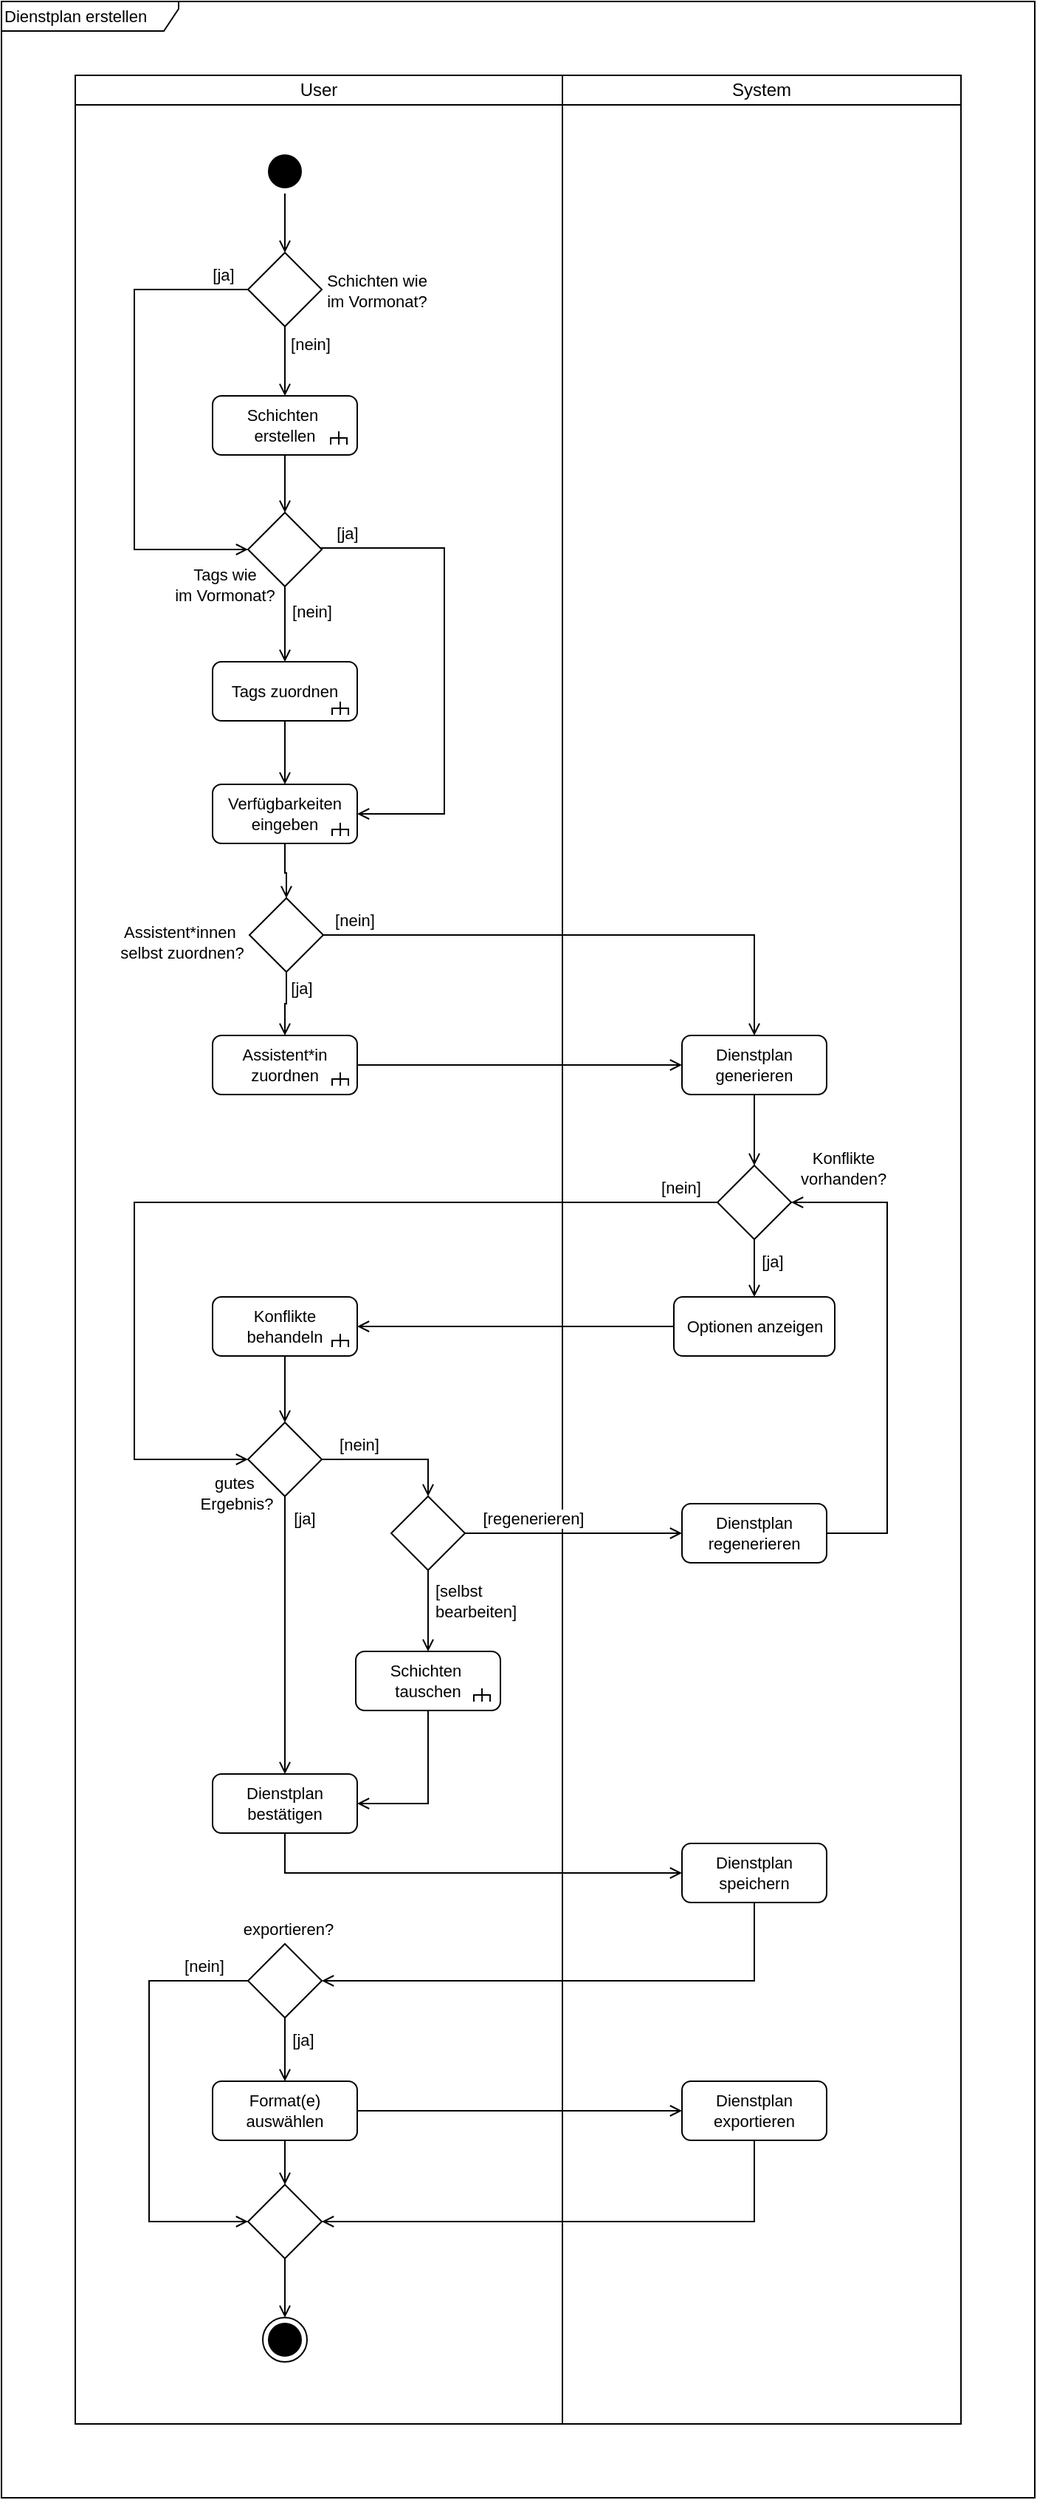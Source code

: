<mxfile version="24.4.6" type="github">
  <diagram name="Seite-1" id="YVCjGE0m4uUGGsczh6MV">
    <mxGraphModel dx="1509" dy="777" grid="1" gridSize="10" guides="1" tooltips="1" connect="1" arrows="1" fold="1" page="1" pageScale="1" pageWidth="1654" pageHeight="2336" math="0" shadow="0">
      <root>
        <mxCell id="0" />
        <mxCell id="1" parent="0" />
        <mxCell id="pIc5v-TNFkZiDa0ryKYn-6" value="&lt;span style=&quot;font-weight: normal;&quot;&gt;User&lt;/span&gt;" style="swimlane;startSize=20;whiteSpace=wrap;html=1;" parent="1" vertex="1">
          <mxGeometry x="50" y="80" width="330" height="1590" as="geometry" />
        </mxCell>
        <mxCell id="pIc5v-TNFkZiDa0ryKYn-67" value="gutes&amp;nbsp;&lt;div&gt;Ergebnis?&lt;/div&gt;" style="text;html=1;align=center;verticalAlign=middle;resizable=0;points=[];autosize=1;strokeColor=none;fillColor=none;fontFamily=Helvetica;fontSize=11;fontColor=default;labelBackgroundColor=default;" parent="pIc5v-TNFkZiDa0ryKYn-6" vertex="1">
          <mxGeometry x="74" y="940" width="70" height="40" as="geometry" />
        </mxCell>
        <mxCell id="pIc5v-TNFkZiDa0ryKYn-38" value="Tags wie&lt;br&gt;im Vormonat?" style="text;html=1;align=center;verticalAlign=middle;resizable=0;points=[];autosize=1;strokeColor=none;fillColor=none;fontFamily=Helvetica;fontSize=11;fontColor=default;labelBackgroundColor=default;" parent="pIc5v-TNFkZiDa0ryKYn-6" vertex="1">
          <mxGeometry x="56" y="325" width="90" height="40" as="geometry" />
        </mxCell>
        <mxCell id="pIc5v-TNFkZiDa0ryKYn-8" value="" style="ellipse;html=1;shape=startState;fillColor=#000000;strokeColor=#000000;" parent="pIc5v-TNFkZiDa0ryKYn-6" vertex="1">
          <mxGeometry x="127" y="50" width="30" height="30" as="geometry" />
        </mxCell>
        <mxCell id="pIc5v-TNFkZiDa0ryKYn-15" style="edgeStyle=orthogonalEdgeStyle;rounded=0;orthogonalLoop=1;jettySize=auto;html=1;entryX=0.5;entryY=0;entryDx=0;entryDy=0;strokeColor=default;align=center;verticalAlign=middle;fontFamily=Helvetica;fontSize=11;fontColor=default;labelBackgroundColor=default;endArrow=open;endFill=0;" parent="pIc5v-TNFkZiDa0ryKYn-6" source="pIc5v-TNFkZiDa0ryKYn-9" target="pIc5v-TNFkZiDa0ryKYn-13" edge="1">
          <mxGeometry relative="1" as="geometry" />
        </mxCell>
        <mxCell id="pIc5v-TNFkZiDa0ryKYn-9" value="Schichten&amp;nbsp;&lt;div&gt;erstellen&lt;/div&gt;" style="rounded=1;whiteSpace=wrap;html=1;fontSize=11;" parent="pIc5v-TNFkZiDa0ryKYn-6" vertex="1">
          <mxGeometry x="93" y="217" width="98" height="40" as="geometry" />
        </mxCell>
        <mxCell id="pIc5v-TNFkZiDa0ryKYn-12" style="edgeStyle=orthogonalEdgeStyle;rounded=0;orthogonalLoop=1;jettySize=auto;html=1;entryX=0.5;entryY=0;entryDx=0;entryDy=0;endArrow=open;endFill=0;" parent="pIc5v-TNFkZiDa0ryKYn-6" source="pIc5v-TNFkZiDa0ryKYn-10" target="pIc5v-TNFkZiDa0ryKYn-9" edge="1">
          <mxGeometry relative="1" as="geometry" />
        </mxCell>
        <mxCell id="pIc5v-TNFkZiDa0ryKYn-18" style="edgeStyle=orthogonalEdgeStyle;rounded=0;orthogonalLoop=1;jettySize=auto;html=1;entryX=0;entryY=0.5;entryDx=0;entryDy=0;strokeColor=default;align=center;verticalAlign=middle;fontFamily=Helvetica;fontSize=11;fontColor=default;labelBackgroundColor=default;endArrow=open;endFill=0;exitX=0;exitY=0.5;exitDx=0;exitDy=0;" parent="pIc5v-TNFkZiDa0ryKYn-6" source="pIc5v-TNFkZiDa0ryKYn-10" target="pIc5v-TNFkZiDa0ryKYn-13" edge="1">
          <mxGeometry relative="1" as="geometry">
            <Array as="points">
              <mxPoint x="40" y="145" />
              <mxPoint x="40" y="321" />
            </Array>
          </mxGeometry>
        </mxCell>
        <mxCell id="pIc5v-TNFkZiDa0ryKYn-10" value="" style="rhombus;whiteSpace=wrap;html=1;" parent="pIc5v-TNFkZiDa0ryKYn-6" vertex="1">
          <mxGeometry x="117" y="120" width="50" height="50" as="geometry" />
        </mxCell>
        <mxCell id="pIc5v-TNFkZiDa0ryKYn-11" style="edgeStyle=orthogonalEdgeStyle;rounded=0;orthogonalLoop=1;jettySize=auto;html=1;entryX=0.5;entryY=0;entryDx=0;entryDy=0;endArrow=open;endFill=0;" parent="pIc5v-TNFkZiDa0ryKYn-6" source="pIc5v-TNFkZiDa0ryKYn-8" target="pIc5v-TNFkZiDa0ryKYn-10" edge="1">
          <mxGeometry relative="1" as="geometry">
            <mxPoint x="142" y="80" as="sourcePoint" />
            <Array as="points" />
          </mxGeometry>
        </mxCell>
        <mxCell id="pIc5v-TNFkZiDa0ryKYn-16" style="edgeStyle=orthogonalEdgeStyle;rounded=0;orthogonalLoop=1;jettySize=auto;html=1;strokeColor=default;align=center;verticalAlign=middle;fontFamily=Helvetica;fontSize=11;fontColor=default;labelBackgroundColor=default;endArrow=open;endFill=0;" parent="pIc5v-TNFkZiDa0ryKYn-6" source="pIc5v-TNFkZiDa0ryKYn-13" target="pIc5v-TNFkZiDa0ryKYn-14" edge="1">
          <mxGeometry relative="1" as="geometry" />
        </mxCell>
        <mxCell id="pIc5v-TNFkZiDa0ryKYn-27" style="edgeStyle=orthogonalEdgeStyle;rounded=0;orthogonalLoop=1;jettySize=auto;html=1;entryX=1;entryY=0.5;entryDx=0;entryDy=0;strokeColor=default;align=center;verticalAlign=middle;fontFamily=Helvetica;fontSize=11;fontColor=default;labelBackgroundColor=default;endArrow=open;endFill=0;" parent="pIc5v-TNFkZiDa0ryKYn-6" source="pIc5v-TNFkZiDa0ryKYn-13" target="pIc5v-TNFkZiDa0ryKYn-21" edge="1">
          <mxGeometry relative="1" as="geometry">
            <Array as="points">
              <mxPoint x="250" y="320" />
              <mxPoint x="250" y="500" />
            </Array>
          </mxGeometry>
        </mxCell>
        <mxCell id="pIc5v-TNFkZiDa0ryKYn-13" value="" style="rhombus;whiteSpace=wrap;html=1;fontFamily=Helvetica;fontSize=11;fontColor=default;labelBackgroundColor=default;" parent="pIc5v-TNFkZiDa0ryKYn-6" vertex="1">
          <mxGeometry x="117" y="296" width="50" height="50" as="geometry" />
        </mxCell>
        <mxCell id="pIc5v-TNFkZiDa0ryKYn-14" value="Tags zuordnen" style="rounded=1;whiteSpace=wrap;html=1;fontFamily=Helvetica;fontSize=11;fontColor=default;labelBackgroundColor=default;" parent="pIc5v-TNFkZiDa0ryKYn-6" vertex="1">
          <mxGeometry x="93" y="397" width="98" height="40" as="geometry" />
        </mxCell>
        <mxCell id="pIc5v-TNFkZiDa0ryKYn-49" style="edgeStyle=orthogonalEdgeStyle;rounded=0;orthogonalLoop=1;jettySize=auto;html=1;strokeColor=default;align=center;verticalAlign=middle;fontFamily=Helvetica;fontSize=11;fontColor=default;labelBackgroundColor=default;endArrow=open;endFill=0;" parent="pIc5v-TNFkZiDa0ryKYn-6" source="pIc5v-TNFkZiDa0ryKYn-22" target="pIc5v-TNFkZiDa0ryKYn-46" edge="1">
          <mxGeometry relative="1" as="geometry" />
        </mxCell>
        <mxCell id="pIc5v-TNFkZiDa0ryKYn-22" value="" style="rhombus;whiteSpace=wrap;html=1;fontFamily=Helvetica;fontSize=11;fontColor=default;labelBackgroundColor=default;" parent="pIc5v-TNFkZiDa0ryKYn-6" vertex="1">
          <mxGeometry x="118" y="557" width="50" height="50" as="geometry" />
        </mxCell>
        <mxCell id="pIc5v-TNFkZiDa0ryKYn-23" value="" style="edgeStyle=orthogonalEdgeStyle;rounded=0;orthogonalLoop=1;jettySize=auto;html=1;entryX=0.5;entryY=0;entryDx=0;entryDy=0;strokeColor=default;align=center;verticalAlign=middle;fontFamily=Helvetica;fontSize=11;fontColor=default;labelBackgroundColor=default;endArrow=open;endFill=0;" parent="pIc5v-TNFkZiDa0ryKYn-6" source="pIc5v-TNFkZiDa0ryKYn-14" target="pIc5v-TNFkZiDa0ryKYn-21" edge="1">
          <mxGeometry relative="1" as="geometry">
            <mxPoint x="222" y="520" as="sourcePoint" />
            <mxPoint x="222" y="590" as="targetPoint" />
          </mxGeometry>
        </mxCell>
        <mxCell id="pIc5v-TNFkZiDa0ryKYn-24" style="edgeStyle=orthogonalEdgeStyle;rounded=0;orthogonalLoop=1;jettySize=auto;html=1;entryX=0.5;entryY=0;entryDx=0;entryDy=0;strokeColor=default;align=center;verticalAlign=middle;fontFamily=Helvetica;fontSize=11;fontColor=default;labelBackgroundColor=default;endArrow=open;endFill=0;" parent="pIc5v-TNFkZiDa0ryKYn-6" source="pIc5v-TNFkZiDa0ryKYn-21" target="pIc5v-TNFkZiDa0ryKYn-22" edge="1">
          <mxGeometry relative="1" as="geometry" />
        </mxCell>
        <mxCell id="pIc5v-TNFkZiDa0ryKYn-21" value="Verfügbarkeiten eingeben" style="rounded=1;whiteSpace=wrap;html=1;fontFamily=Helvetica;fontSize=11;fontColor=default;labelBackgroundColor=default;" parent="pIc5v-TNFkZiDa0ryKYn-6" vertex="1">
          <mxGeometry x="93" y="480" width="98" height="40" as="geometry" />
        </mxCell>
        <mxCell id="pIc5v-TNFkZiDa0ryKYn-33" style="edgeStyle=orthogonalEdgeStyle;rounded=0;orthogonalLoop=1;jettySize=auto;html=1;entryX=0.5;entryY=0;entryDx=0;entryDy=0;strokeColor=default;align=center;verticalAlign=middle;fontFamily=Helvetica;fontSize=11;fontColor=default;labelBackgroundColor=default;endArrow=open;endFill=0;" parent="pIc5v-TNFkZiDa0ryKYn-6" source="pIc5v-TNFkZiDa0ryKYn-30" target="pIc5v-TNFkZiDa0ryKYn-32" edge="1">
          <mxGeometry relative="1" as="geometry" />
        </mxCell>
        <mxCell id="pIc5v-TNFkZiDa0ryKYn-30" value="Konflikte behandeln" style="rounded=1;whiteSpace=wrap;html=1;fontFamily=Helvetica;fontSize=11;fontColor=default;labelBackgroundColor=default;" parent="pIc5v-TNFkZiDa0ryKYn-6" vertex="1">
          <mxGeometry x="93" y="827" width="98" height="40" as="geometry" />
        </mxCell>
        <mxCell id="pIc5v-TNFkZiDa0ryKYn-76" style="edgeStyle=orthogonalEdgeStyle;rounded=0;orthogonalLoop=1;jettySize=auto;html=1;entryX=0.5;entryY=0;entryDx=0;entryDy=0;strokeColor=default;align=center;verticalAlign=middle;fontFamily=Helvetica;fontSize=11;fontColor=default;labelBackgroundColor=default;endArrow=open;endFill=0;" parent="pIc5v-TNFkZiDa0ryKYn-6" source="pIc5v-TNFkZiDa0ryKYn-32" target="pIc5v-TNFkZiDa0ryKYn-74" edge="1">
          <mxGeometry relative="1" as="geometry" />
        </mxCell>
        <mxCell id="pIc5v-TNFkZiDa0ryKYn-85" style="edgeStyle=orthogonalEdgeStyle;rounded=0;orthogonalLoop=1;jettySize=auto;html=1;strokeColor=default;align=center;verticalAlign=middle;fontFamily=Helvetica;fontSize=11;fontColor=default;labelBackgroundColor=default;endArrow=open;endFill=0;" parent="pIc5v-TNFkZiDa0ryKYn-6" source="pIc5v-TNFkZiDa0ryKYn-32" target="pIc5v-TNFkZiDa0ryKYn-51" edge="1">
          <mxGeometry relative="1" as="geometry" />
        </mxCell>
        <mxCell id="pIc5v-TNFkZiDa0ryKYn-32" value="" style="rhombus;whiteSpace=wrap;html=1;fontFamily=Helvetica;fontSize=11;fontColor=default;labelBackgroundColor=default;" parent="pIc5v-TNFkZiDa0ryKYn-6" vertex="1">
          <mxGeometry x="117" y="912" width="50" height="50" as="geometry" />
        </mxCell>
        <mxCell id="pIc5v-TNFkZiDa0ryKYn-35" value="Schichten wie&lt;br&gt;im Vormonat?" style="text;html=1;align=center;verticalAlign=middle;resizable=0;points=[];autosize=1;strokeColor=none;fillColor=none;fontFamily=Helvetica;fontSize=11;fontColor=default;labelBackgroundColor=default;" parent="pIc5v-TNFkZiDa0ryKYn-6" vertex="1">
          <mxGeometry x="159" y="126" width="90" height="40" as="geometry" />
        </mxCell>
        <mxCell id="pIc5v-TNFkZiDa0ryKYn-36" value="[ja]" style="text;html=1;align=center;verticalAlign=middle;resizable=0;points=[];autosize=1;strokeColor=none;fillColor=none;fontFamily=Helvetica;fontSize=11;fontColor=default;labelBackgroundColor=default;" parent="pIc5v-TNFkZiDa0ryKYn-6" vertex="1">
          <mxGeometry x="80" y="120" width="40" height="30" as="geometry" />
        </mxCell>
        <mxCell id="pIc5v-TNFkZiDa0ryKYn-37" value="[nein]" style="text;html=1;align=center;verticalAlign=middle;resizable=0;points=[];autosize=1;strokeColor=none;fillColor=none;fontFamily=Helvetica;fontSize=11;fontColor=default;labelBackgroundColor=default;" parent="pIc5v-TNFkZiDa0ryKYn-6" vertex="1">
          <mxGeometry x="134" y="167" width="50" height="30" as="geometry" />
        </mxCell>
        <mxCell id="pIc5v-TNFkZiDa0ryKYn-39" value="" style="strokeWidth=1;html=1;shape=mxgraph.flowchart.annotation_2;align=left;labelPosition=right;pointerEvents=1;rotation=90;fontFamily=Helvetica;fontSize=11;fontColor=default;labelBackgroundColor=default;" parent="pIc5v-TNFkZiDa0ryKYn-6" vertex="1">
          <mxGeometry x="174" y="240" width="9" height="11" as="geometry" />
        </mxCell>
        <mxCell id="pIc5v-TNFkZiDa0ryKYn-40" value="" style="endArrow=none;html=1;rounded=0;entryX=0.519;entryY=0.49;entryDx=0;entryDy=0;entryPerimeter=0;exitX=1;exitY=0.5;exitDx=0;exitDy=0;exitPerimeter=0;strokeWidth=1;strokeColor=default;align=center;verticalAlign=middle;fontFamily=Helvetica;fontSize=11;fontColor=default;labelBackgroundColor=default;edgeStyle=orthogonalEdgeStyle;" parent="pIc5v-TNFkZiDa0ryKYn-6" source="pIc5v-TNFkZiDa0ryKYn-39" target="pIc5v-TNFkZiDa0ryKYn-39" edge="1">
          <mxGeometry width="50" height="50" relative="1" as="geometry">
            <mxPoint x="-437" y="331.5" as="sourcePoint" />
            <mxPoint x="-374" y="361.5" as="targetPoint" />
          </mxGeometry>
        </mxCell>
        <mxCell id="pIc5v-TNFkZiDa0ryKYn-41" value="" style="strokeWidth=1;html=1;shape=mxgraph.flowchart.annotation_2;align=left;labelPosition=right;pointerEvents=1;rotation=90;fontFamily=Helvetica;fontSize=11;fontColor=default;labelBackgroundColor=default;" parent="pIc5v-TNFkZiDa0ryKYn-6" vertex="1">
          <mxGeometry x="175" y="423" width="9" height="11" as="geometry" />
        </mxCell>
        <mxCell id="pIc5v-TNFkZiDa0ryKYn-42" value="" style="endArrow=none;html=1;rounded=0;entryX=0.519;entryY=0.49;entryDx=0;entryDy=0;entryPerimeter=0;exitX=1;exitY=0.5;exitDx=0;exitDy=0;exitPerimeter=0;strokeWidth=1;strokeColor=default;align=center;verticalAlign=middle;fontFamily=Helvetica;fontSize=11;fontColor=default;labelBackgroundColor=default;edgeStyle=orthogonalEdgeStyle;" parent="pIc5v-TNFkZiDa0ryKYn-6" source="pIc5v-TNFkZiDa0ryKYn-41" target="pIc5v-TNFkZiDa0ryKYn-41" edge="1">
          <mxGeometry width="50" height="50" relative="1" as="geometry">
            <mxPoint x="-438" y="517.5" as="sourcePoint" />
            <mxPoint x="-375" y="547.5" as="targetPoint" />
          </mxGeometry>
        </mxCell>
        <mxCell id="pIc5v-TNFkZiDa0ryKYn-44" value="" style="strokeWidth=1;html=1;shape=mxgraph.flowchart.annotation_2;align=left;labelPosition=right;pointerEvents=1;rotation=90;fontFamily=Helvetica;fontSize=11;fontColor=default;labelBackgroundColor=default;" parent="pIc5v-TNFkZiDa0ryKYn-6" vertex="1">
          <mxGeometry x="175" y="505" width="9" height="11" as="geometry" />
        </mxCell>
        <mxCell id="pIc5v-TNFkZiDa0ryKYn-45" value="" style="endArrow=none;html=1;rounded=0;entryX=0.519;entryY=0.49;entryDx=0;entryDy=0;entryPerimeter=0;exitX=1;exitY=0.5;exitDx=0;exitDy=0;exitPerimeter=0;strokeWidth=1;strokeColor=default;align=center;verticalAlign=middle;fontFamily=Helvetica;fontSize=11;fontColor=default;labelBackgroundColor=default;edgeStyle=orthogonalEdgeStyle;" parent="pIc5v-TNFkZiDa0ryKYn-6" source="pIc5v-TNFkZiDa0ryKYn-44" target="pIc5v-TNFkZiDa0ryKYn-44" edge="1">
          <mxGeometry width="50" height="50" relative="1" as="geometry">
            <mxPoint x="-438" y="596.5" as="sourcePoint" />
            <mxPoint x="-375" y="626.5" as="targetPoint" />
          </mxGeometry>
        </mxCell>
        <mxCell id="pIc5v-TNFkZiDa0ryKYn-46" value="Assistent*in zuordnen" style="rounded=1;whiteSpace=wrap;html=1;fontFamily=Helvetica;fontSize=11;fontColor=default;labelBackgroundColor=default;" parent="pIc5v-TNFkZiDa0ryKYn-6" vertex="1">
          <mxGeometry x="93" y="650" width="98" height="40" as="geometry" />
        </mxCell>
        <mxCell id="pIc5v-TNFkZiDa0ryKYn-51" value="Dienstplan bestätigen" style="rounded=1;whiteSpace=wrap;html=1;fontFamily=Helvetica;fontSize=11;fontColor=default;labelBackgroundColor=default;" parent="pIc5v-TNFkZiDa0ryKYn-6" vertex="1">
          <mxGeometry x="93" y="1150" width="98" height="40" as="geometry" />
        </mxCell>
        <mxCell id="pIc5v-TNFkZiDa0ryKYn-57" value="" style="strokeWidth=1;html=1;shape=mxgraph.flowchart.annotation_2;align=left;labelPosition=right;pointerEvents=1;rotation=90;fontFamily=Helvetica;fontSize=11;fontColor=default;labelBackgroundColor=default;" parent="pIc5v-TNFkZiDa0ryKYn-6" vertex="1">
          <mxGeometry x="175" y="851" width="9" height="11" as="geometry" />
        </mxCell>
        <mxCell id="pIc5v-TNFkZiDa0ryKYn-58" value="" style="endArrow=none;html=1;rounded=0;entryX=0.519;entryY=0.49;entryDx=0;entryDy=0;entryPerimeter=0;exitX=1;exitY=0.5;exitDx=0;exitDy=0;exitPerimeter=0;strokeWidth=1;strokeColor=default;align=center;verticalAlign=middle;fontFamily=Helvetica;fontSize=11;fontColor=default;labelBackgroundColor=default;edgeStyle=orthogonalEdgeStyle;" parent="pIc5v-TNFkZiDa0ryKYn-6" source="pIc5v-TNFkZiDa0ryKYn-57" target="pIc5v-TNFkZiDa0ryKYn-57" edge="1">
          <mxGeometry width="50" height="50" relative="1" as="geometry">
            <mxPoint x="-438" y="839.5" as="sourcePoint" />
            <mxPoint x="-375" y="869.5" as="targetPoint" />
          </mxGeometry>
        </mxCell>
        <mxCell id="pIc5v-TNFkZiDa0ryKYn-60" value="Assistent*innen&amp;nbsp;&lt;div&gt;selbst zuordnen?&lt;/div&gt;" style="text;html=1;align=center;verticalAlign=middle;resizable=0;points=[];autosize=1;strokeColor=none;fillColor=none;fontFamily=Helvetica;fontSize=11;fontColor=default;labelBackgroundColor=default;" parent="pIc5v-TNFkZiDa0ryKYn-6" vertex="1">
          <mxGeometry x="17" y="567" width="110" height="40" as="geometry" />
        </mxCell>
        <mxCell id="pIc5v-TNFkZiDa0ryKYn-61" value="[ja]" style="text;html=1;align=center;verticalAlign=middle;resizable=0;points=[];autosize=1;strokeColor=none;fillColor=none;fontFamily=Helvetica;fontSize=11;fontColor=default;labelBackgroundColor=default;" parent="pIc5v-TNFkZiDa0ryKYn-6" vertex="1">
          <mxGeometry x="133" y="603" width="40" height="30" as="geometry" />
        </mxCell>
        <mxCell id="pIc5v-TNFkZiDa0ryKYn-62" value="[nein]" style="text;html=1;align=center;verticalAlign=middle;resizable=0;points=[];autosize=1;strokeColor=none;fillColor=none;fontFamily=Helvetica;fontSize=11;fontColor=default;labelBackgroundColor=default;" parent="pIc5v-TNFkZiDa0ryKYn-6" vertex="1">
          <mxGeometry x="164" y="557" width="50" height="30" as="geometry" />
        </mxCell>
        <mxCell id="pIc5v-TNFkZiDa0ryKYn-63" value="[ja]" style="text;html=1;align=center;verticalAlign=middle;resizable=0;points=[];autosize=1;strokeColor=none;fillColor=none;fontFamily=Helvetica;fontSize=11;fontColor=default;labelBackgroundColor=default;" parent="pIc5v-TNFkZiDa0ryKYn-6" vertex="1">
          <mxGeometry x="164" y="295" width="40" height="30" as="geometry" />
        </mxCell>
        <mxCell id="pIc5v-TNFkZiDa0ryKYn-64" value="[nein]" style="text;html=1;align=center;verticalAlign=middle;resizable=0;points=[];autosize=1;strokeColor=none;fillColor=none;fontFamily=Helvetica;fontSize=11;fontColor=default;labelBackgroundColor=default;" parent="pIc5v-TNFkZiDa0ryKYn-6" vertex="1">
          <mxGeometry x="135" y="348" width="50" height="30" as="geometry" />
        </mxCell>
        <mxCell id="pIc5v-TNFkZiDa0ryKYn-68" value="[ja]" style="text;html=1;align=center;verticalAlign=middle;resizable=0;points=[];autosize=1;strokeColor=none;fillColor=none;fontFamily=Helvetica;fontSize=11;fontColor=default;labelBackgroundColor=default;" parent="pIc5v-TNFkZiDa0ryKYn-6" vertex="1">
          <mxGeometry x="135" y="962" width="40" height="30" as="geometry" />
        </mxCell>
        <mxCell id="pIc5v-TNFkZiDa0ryKYn-69" value="[nein]" style="text;html=1;align=center;verticalAlign=middle;resizable=0;points=[];autosize=1;strokeColor=none;fillColor=none;fontFamily=Helvetica;fontSize=11;fontColor=default;labelBackgroundColor=default;" parent="pIc5v-TNFkZiDa0ryKYn-6" vertex="1">
          <mxGeometry x="167" y="912" width="50" height="30" as="geometry" />
        </mxCell>
        <mxCell id="pIc5v-TNFkZiDa0ryKYn-92" style="edgeStyle=orthogonalEdgeStyle;rounded=0;orthogonalLoop=1;jettySize=auto;html=1;entryX=0.5;entryY=0;entryDx=0;entryDy=0;strokeColor=default;align=center;verticalAlign=middle;fontFamily=Helvetica;fontSize=11;fontColor=default;labelBackgroundColor=default;endArrow=open;endFill=0;" parent="pIc5v-TNFkZiDa0ryKYn-6" source="pIc5v-TNFkZiDa0ryKYn-72" target="pIc5v-TNFkZiDa0ryKYn-91" edge="1">
          <mxGeometry relative="1" as="geometry" />
        </mxCell>
        <mxCell id="pIc5v-TNFkZiDa0ryKYn-102" style="edgeStyle=orthogonalEdgeStyle;rounded=0;orthogonalLoop=1;jettySize=auto;html=1;entryX=0;entryY=0.5;entryDx=0;entryDy=0;strokeColor=default;align=center;verticalAlign=middle;fontFamily=Helvetica;fontSize=11;fontColor=default;labelBackgroundColor=default;endArrow=open;endFill=0;" parent="pIc5v-TNFkZiDa0ryKYn-6" source="pIc5v-TNFkZiDa0ryKYn-72" target="pIc5v-TNFkZiDa0ryKYn-95" edge="1">
          <mxGeometry relative="1" as="geometry">
            <Array as="points">
              <mxPoint x="50" y="1290" />
              <mxPoint x="50" y="1453" />
            </Array>
          </mxGeometry>
        </mxCell>
        <mxCell id="pIc5v-TNFkZiDa0ryKYn-72" value="" style="rhombus;whiteSpace=wrap;html=1;fontFamily=Helvetica;fontSize=11;fontColor=default;labelBackgroundColor=default;" parent="pIc5v-TNFkZiDa0ryKYn-6" vertex="1">
          <mxGeometry x="117" y="1265" width="50" height="50" as="geometry" />
        </mxCell>
        <mxCell id="pIc5v-TNFkZiDa0ryKYn-77" style="edgeStyle=orthogonalEdgeStyle;rounded=0;orthogonalLoop=1;jettySize=auto;html=1;entryX=0.5;entryY=0;entryDx=0;entryDy=0;strokeColor=default;align=center;verticalAlign=middle;fontFamily=Helvetica;fontSize=11;fontColor=default;labelBackgroundColor=default;endArrow=open;endFill=0;" parent="pIc5v-TNFkZiDa0ryKYn-6" source="pIc5v-TNFkZiDa0ryKYn-74" target="pIc5v-TNFkZiDa0ryKYn-75" edge="1">
          <mxGeometry relative="1" as="geometry" />
        </mxCell>
        <mxCell id="pIc5v-TNFkZiDa0ryKYn-74" value="" style="rhombus;whiteSpace=wrap;html=1;fontFamily=Helvetica;fontSize=11;fontColor=default;labelBackgroundColor=default;" parent="pIc5v-TNFkZiDa0ryKYn-6" vertex="1">
          <mxGeometry x="214" y="962" width="50" height="50" as="geometry" />
        </mxCell>
        <mxCell id="pIc5v-TNFkZiDa0ryKYn-86" style="edgeStyle=orthogonalEdgeStyle;rounded=0;orthogonalLoop=1;jettySize=auto;html=1;entryX=1;entryY=0.5;entryDx=0;entryDy=0;strokeColor=default;align=center;verticalAlign=middle;fontFamily=Helvetica;fontSize=11;fontColor=default;labelBackgroundColor=default;endArrow=open;endFill=0;" parent="pIc5v-TNFkZiDa0ryKYn-6" source="pIc5v-TNFkZiDa0ryKYn-75" target="pIc5v-TNFkZiDa0ryKYn-51" edge="1">
          <mxGeometry relative="1" as="geometry" />
        </mxCell>
        <mxCell id="pIc5v-TNFkZiDa0ryKYn-75" value="Schichten&amp;nbsp;&lt;div&gt;tauschen&lt;/div&gt;" style="rounded=1;whiteSpace=wrap;html=1;fontFamily=Helvetica;fontSize=11;fontColor=default;labelBackgroundColor=default;" parent="pIc5v-TNFkZiDa0ryKYn-6" vertex="1">
          <mxGeometry x="190" y="1067" width="98" height="40" as="geometry" />
        </mxCell>
        <mxCell id="pIc5v-TNFkZiDa0ryKYn-79" value="" style="strokeWidth=1;html=1;shape=mxgraph.flowchart.annotation_2;align=left;labelPosition=right;pointerEvents=1;rotation=90;fontFamily=Helvetica;fontSize=11;fontColor=default;labelBackgroundColor=default;" parent="pIc5v-TNFkZiDa0ryKYn-6" vertex="1">
          <mxGeometry x="271" y="1091" width="9" height="11" as="geometry" />
        </mxCell>
        <mxCell id="pIc5v-TNFkZiDa0ryKYn-80" value="" style="endArrow=none;html=1;rounded=0;entryX=0.519;entryY=0.49;entryDx=0;entryDy=0;entryPerimeter=0;exitX=1;exitY=0.5;exitDx=0;exitDy=0;exitPerimeter=0;strokeWidth=1;strokeColor=default;align=center;verticalAlign=middle;fontFamily=Helvetica;fontSize=11;fontColor=default;labelBackgroundColor=default;edgeStyle=orthogonalEdgeStyle;" parent="pIc5v-TNFkZiDa0ryKYn-6" source="pIc5v-TNFkZiDa0ryKYn-79" target="pIc5v-TNFkZiDa0ryKYn-79" edge="1">
          <mxGeometry width="50" height="50" relative="1" as="geometry">
            <mxPoint x="-358" y="1236.5" as="sourcePoint" />
            <mxPoint x="-295" y="1266.5" as="targetPoint" />
          </mxGeometry>
        </mxCell>
        <mxCell id="pIc5v-TNFkZiDa0ryKYn-89" value="[selbst&amp;nbsp;&lt;div&gt;bearbeiten]&lt;/div&gt;" style="text;html=1;align=left;verticalAlign=middle;resizable=0;points=[];autosize=1;strokeColor=none;fillColor=none;fontFamily=Helvetica;fontSize=11;fontColor=default;labelBackgroundColor=default;" parent="pIc5v-TNFkZiDa0ryKYn-6" vertex="1">
          <mxGeometry x="241.5" y="1013" width="80" height="40" as="geometry" />
        </mxCell>
        <mxCell id="pIc5v-TNFkZiDa0ryKYn-96" style="edgeStyle=orthogonalEdgeStyle;rounded=0;orthogonalLoop=1;jettySize=auto;html=1;strokeColor=default;align=center;verticalAlign=middle;fontFamily=Helvetica;fontSize=11;fontColor=default;labelBackgroundColor=default;endArrow=open;endFill=0;" parent="pIc5v-TNFkZiDa0ryKYn-6" source="pIc5v-TNFkZiDa0ryKYn-91" target="pIc5v-TNFkZiDa0ryKYn-95" edge="1">
          <mxGeometry relative="1" as="geometry" />
        </mxCell>
        <mxCell id="pIc5v-TNFkZiDa0ryKYn-91" value="Format(e) auswählen" style="rounded=1;whiteSpace=wrap;html=1;fontFamily=Helvetica;fontSize=11;fontColor=default;labelBackgroundColor=default;" parent="pIc5v-TNFkZiDa0ryKYn-6" vertex="1">
          <mxGeometry x="93" y="1358" width="98" height="40" as="geometry" />
        </mxCell>
        <mxCell id="pIc5v-TNFkZiDa0ryKYn-99" style="edgeStyle=orthogonalEdgeStyle;rounded=0;orthogonalLoop=1;jettySize=auto;html=1;entryX=0.5;entryY=0;entryDx=0;entryDy=0;strokeColor=default;align=center;verticalAlign=middle;fontFamily=Helvetica;fontSize=11;fontColor=default;labelBackgroundColor=default;endArrow=open;endFill=0;" parent="pIc5v-TNFkZiDa0ryKYn-6" source="pIc5v-TNFkZiDa0ryKYn-95" target="pIc5v-TNFkZiDa0ryKYn-98" edge="1">
          <mxGeometry relative="1" as="geometry" />
        </mxCell>
        <mxCell id="pIc5v-TNFkZiDa0ryKYn-95" value="" style="rhombus;whiteSpace=wrap;html=1;fontFamily=Helvetica;fontSize=11;fontColor=default;labelBackgroundColor=default;" parent="pIc5v-TNFkZiDa0ryKYn-6" vertex="1">
          <mxGeometry x="117" y="1428" width="50" height="50" as="geometry" />
        </mxCell>
        <mxCell id="pIc5v-TNFkZiDa0ryKYn-98" value="" style="ellipse;html=1;shape=endState;fillColor=#000000;strokeColor=#000000;fontFamily=Helvetica;fontSize=11;fontColor=default;labelBackgroundColor=default;" parent="pIc5v-TNFkZiDa0ryKYn-6" vertex="1">
          <mxGeometry x="127" y="1518" width="30" height="30" as="geometry" />
        </mxCell>
        <mxCell id="pIc5v-TNFkZiDa0ryKYn-100" value="exportieren?" style="text;html=1;align=center;verticalAlign=middle;resizable=0;points=[];autosize=1;strokeColor=none;fillColor=none;fontFamily=Helvetica;fontSize=11;fontColor=default;labelBackgroundColor=default;" parent="pIc5v-TNFkZiDa0ryKYn-6" vertex="1">
          <mxGeometry x="104" y="1240" width="80" height="30" as="geometry" />
        </mxCell>
        <mxCell id="pIc5v-TNFkZiDa0ryKYn-101" value="[ja]" style="text;html=1;align=center;verticalAlign=middle;resizable=0;points=[];autosize=1;strokeColor=none;fillColor=none;fontFamily=Helvetica;fontSize=11;fontColor=default;labelBackgroundColor=default;" parent="pIc5v-TNFkZiDa0ryKYn-6" vertex="1">
          <mxGeometry x="134" y="1315" width="40" height="30" as="geometry" />
        </mxCell>
        <mxCell id="pIc5v-TNFkZiDa0ryKYn-103" value="[nein]" style="text;html=1;align=center;verticalAlign=middle;resizable=0;points=[];autosize=1;strokeColor=none;fillColor=none;fontFamily=Helvetica;fontSize=11;fontColor=default;labelBackgroundColor=default;" parent="pIc5v-TNFkZiDa0ryKYn-6" vertex="1">
          <mxGeometry x="62" y="1265" width="50" height="30" as="geometry" />
        </mxCell>
        <mxCell id="pIc5v-TNFkZiDa0ryKYn-7" value="&lt;span style=&quot;font-weight: normal;&quot;&gt;System&lt;/span&gt;" style="swimlane;startSize=20;whiteSpace=wrap;html=1;" parent="1" vertex="1">
          <mxGeometry x="380" y="80" width="270" height="1590" as="geometry" />
        </mxCell>
        <mxCell id="pIc5v-TNFkZiDa0ryKYn-29" style="edgeStyle=orthogonalEdgeStyle;rounded=0;orthogonalLoop=1;jettySize=auto;html=1;entryX=0.5;entryY=0;entryDx=0;entryDy=0;strokeColor=default;align=center;verticalAlign=middle;fontFamily=Helvetica;fontSize=11;fontColor=default;labelBackgroundColor=default;endArrow=open;endFill=0;" parent="pIc5v-TNFkZiDa0ryKYn-7" source="pIc5v-TNFkZiDa0ryKYn-25" target="pIc5v-TNFkZiDa0ryKYn-28" edge="1">
          <mxGeometry relative="1" as="geometry" />
        </mxCell>
        <mxCell id="pIc5v-TNFkZiDa0ryKYn-25" value="Dienstplan generieren" style="rounded=1;whiteSpace=wrap;html=1;fontFamily=Helvetica;fontSize=11;fontColor=default;labelBackgroundColor=default;" parent="pIc5v-TNFkZiDa0ryKYn-7" vertex="1">
          <mxGeometry x="81" y="650" width="98" height="40" as="geometry" />
        </mxCell>
        <mxCell id="pIc5v-TNFkZiDa0ryKYn-82" style="edgeStyle=orthogonalEdgeStyle;rounded=0;orthogonalLoop=1;jettySize=auto;html=1;entryX=0.5;entryY=0;entryDx=0;entryDy=0;strokeColor=default;align=center;verticalAlign=middle;fontFamily=Helvetica;fontSize=11;fontColor=default;labelBackgroundColor=default;endArrow=open;endFill=0;" parent="pIc5v-TNFkZiDa0ryKYn-7" source="pIc5v-TNFkZiDa0ryKYn-28" target="pIc5v-TNFkZiDa0ryKYn-81" edge="1">
          <mxGeometry relative="1" as="geometry" />
        </mxCell>
        <mxCell id="pIc5v-TNFkZiDa0ryKYn-28" value="" style="rhombus;whiteSpace=wrap;html=1;fontFamily=Helvetica;fontSize=11;fontColor=default;labelBackgroundColor=default;" parent="pIc5v-TNFkZiDa0ryKYn-7" vertex="1">
          <mxGeometry x="105" y="738" width="50" height="50" as="geometry" />
        </mxCell>
        <mxCell id="pIc5v-TNFkZiDa0ryKYn-54" style="edgeStyle=orthogonalEdgeStyle;rounded=0;orthogonalLoop=1;jettySize=auto;html=1;entryX=1;entryY=0.5;entryDx=0;entryDy=0;strokeColor=default;align=center;verticalAlign=middle;fontFamily=Helvetica;fontSize=11;fontColor=default;labelBackgroundColor=default;endArrow=open;endFill=0;exitX=1;exitY=0.5;exitDx=0;exitDy=0;" parent="pIc5v-TNFkZiDa0ryKYn-7" source="pIc5v-TNFkZiDa0ryKYn-53" target="pIc5v-TNFkZiDa0ryKYn-28" edge="1">
          <mxGeometry relative="1" as="geometry">
            <Array as="points">
              <mxPoint x="220" y="987" />
              <mxPoint x="220" y="763" />
            </Array>
          </mxGeometry>
        </mxCell>
        <mxCell id="pIc5v-TNFkZiDa0ryKYn-53" value="Dienstplan regenerieren" style="rounded=1;whiteSpace=wrap;html=1;fontFamily=Helvetica;fontSize=11;fontColor=default;labelBackgroundColor=default;" parent="pIc5v-TNFkZiDa0ryKYn-7" vertex="1">
          <mxGeometry x="81" y="967" width="98" height="40" as="geometry" />
        </mxCell>
        <mxCell id="pIc5v-TNFkZiDa0ryKYn-56" value="Konflikte&lt;div&gt;vorhanden?&lt;/div&gt;" style="text;html=1;align=center;verticalAlign=middle;resizable=0;points=[];autosize=1;strokeColor=none;fillColor=none;fontFamily=Helvetica;fontSize=11;fontColor=default;labelBackgroundColor=default;" parent="pIc5v-TNFkZiDa0ryKYn-7" vertex="1">
          <mxGeometry x="150" y="720" width="80" height="40" as="geometry" />
        </mxCell>
        <mxCell id="pIc5v-TNFkZiDa0ryKYn-65" value="[ja]" style="text;html=1;align=center;verticalAlign=middle;resizable=0;points=[];autosize=1;strokeColor=none;fillColor=none;fontFamily=Helvetica;fontSize=11;fontColor=default;labelBackgroundColor=default;" parent="pIc5v-TNFkZiDa0ryKYn-7" vertex="1">
          <mxGeometry x="122" y="788" width="40" height="30" as="geometry" />
        </mxCell>
        <mxCell id="pIc5v-TNFkZiDa0ryKYn-70" value="Dienstplan speichern" style="rounded=1;whiteSpace=wrap;html=1;fontFamily=Helvetica;fontSize=11;fontColor=default;labelBackgroundColor=default;" parent="pIc5v-TNFkZiDa0ryKYn-7" vertex="1">
          <mxGeometry x="81" y="1197" width="98" height="40" as="geometry" />
        </mxCell>
        <mxCell id="pIc5v-TNFkZiDa0ryKYn-81" value="Optionen anzeigen" style="rounded=1;whiteSpace=wrap;html=1;fontFamily=Helvetica;fontSize=11;fontColor=default;labelBackgroundColor=default;" parent="pIc5v-TNFkZiDa0ryKYn-7" vertex="1">
          <mxGeometry x="75.5" y="827" width="109" height="40" as="geometry" />
        </mxCell>
        <mxCell id="pIc5v-TNFkZiDa0ryKYn-66" value="[nein]" style="text;html=1;align=center;verticalAlign=middle;resizable=0;points=[];autosize=1;strokeColor=none;fillColor=none;fontFamily=Helvetica;fontSize=11;fontColor=default;labelBackgroundColor=default;" parent="pIc5v-TNFkZiDa0ryKYn-7" vertex="1">
          <mxGeometry x="55" y="738" width="50" height="30" as="geometry" />
        </mxCell>
        <mxCell id="pIc5v-TNFkZiDa0ryKYn-90" value="[regenerieren]" style="text;html=1;align=center;verticalAlign=middle;resizable=0;points=[];autosize=1;strokeColor=none;fillColor=none;fontFamily=Helvetica;fontSize=11;fontColor=default;labelBackgroundColor=default;" parent="pIc5v-TNFkZiDa0ryKYn-7" vertex="1">
          <mxGeometry x="-65" y="962" width="90" height="30" as="geometry" />
        </mxCell>
        <mxCell id="pIc5v-TNFkZiDa0ryKYn-93" value="Dienstplan exportieren" style="rounded=1;whiteSpace=wrap;html=1;fontFamily=Helvetica;fontSize=11;fontColor=default;labelBackgroundColor=default;" parent="pIc5v-TNFkZiDa0ryKYn-7" vertex="1">
          <mxGeometry x="81" y="1358" width="98" height="40" as="geometry" />
        </mxCell>
        <mxCell id="pIc5v-TNFkZiDa0ryKYn-26" style="edgeStyle=orthogonalEdgeStyle;rounded=0;orthogonalLoop=1;jettySize=auto;html=1;strokeColor=default;align=center;verticalAlign=middle;fontFamily=Helvetica;fontSize=11;fontColor=default;labelBackgroundColor=default;endArrow=open;endFill=0;" parent="1" source="pIc5v-TNFkZiDa0ryKYn-22" target="pIc5v-TNFkZiDa0ryKYn-25" edge="1">
          <mxGeometry relative="1" as="geometry" />
        </mxCell>
        <mxCell id="pIc5v-TNFkZiDa0ryKYn-47" value="" style="strokeWidth=1;html=1;shape=mxgraph.flowchart.annotation_2;align=left;labelPosition=right;pointerEvents=1;rotation=90;fontFamily=Helvetica;fontSize=11;fontColor=default;labelBackgroundColor=default;" parent="1" vertex="1">
          <mxGeometry x="225" y="754" width="9" height="11" as="geometry" />
        </mxCell>
        <mxCell id="pIc5v-TNFkZiDa0ryKYn-48" value="" style="endArrow=none;html=1;rounded=0;entryX=0.519;entryY=0.49;entryDx=0;entryDy=0;entryPerimeter=0;exitX=1;exitY=0.5;exitDx=0;exitDy=0;exitPerimeter=0;strokeWidth=1;strokeColor=default;align=center;verticalAlign=middle;fontFamily=Helvetica;fontSize=11;fontColor=default;labelBackgroundColor=default;edgeStyle=orthogonalEdgeStyle;" parent="1" source="pIc5v-TNFkZiDa0ryKYn-47" target="pIc5v-TNFkZiDa0ryKYn-47" edge="1">
          <mxGeometry width="50" height="50" relative="1" as="geometry">
            <mxPoint x="-348" y="855.5" as="sourcePoint" />
            <mxPoint x="-285" y="885.5" as="targetPoint" />
          </mxGeometry>
        </mxCell>
        <mxCell id="pIc5v-TNFkZiDa0ryKYn-50" style="edgeStyle=orthogonalEdgeStyle;rounded=0;orthogonalLoop=1;jettySize=auto;html=1;entryX=0;entryY=0.5;entryDx=0;entryDy=0;strokeColor=default;align=center;verticalAlign=middle;fontFamily=Helvetica;fontSize=11;fontColor=default;labelBackgroundColor=default;endArrow=open;endFill=0;" parent="1" source="pIc5v-TNFkZiDa0ryKYn-46" target="pIc5v-TNFkZiDa0ryKYn-25" edge="1">
          <mxGeometry relative="1" as="geometry" />
        </mxCell>
        <mxCell id="pIc5v-TNFkZiDa0ryKYn-73" style="edgeStyle=orthogonalEdgeStyle;rounded=0;orthogonalLoop=1;jettySize=auto;html=1;entryX=1;entryY=0.5;entryDx=0;entryDy=0;strokeColor=default;align=center;verticalAlign=middle;fontFamily=Helvetica;fontSize=11;fontColor=default;labelBackgroundColor=default;endArrow=open;endFill=0;exitX=0.5;exitY=1;exitDx=0;exitDy=0;" parent="1" source="pIc5v-TNFkZiDa0ryKYn-70" target="pIc5v-TNFkZiDa0ryKYn-72" edge="1">
          <mxGeometry relative="1" as="geometry">
            <mxPoint x="510" y="1325" as="sourcePoint" />
            <Array as="points">
              <mxPoint x="510" y="1370" />
            </Array>
          </mxGeometry>
        </mxCell>
        <mxCell id="pIc5v-TNFkZiDa0ryKYn-78" style="edgeStyle=orthogonalEdgeStyle;rounded=0;orthogonalLoop=1;jettySize=auto;html=1;entryX=0;entryY=0.5;entryDx=0;entryDy=0;strokeColor=default;align=center;verticalAlign=middle;fontFamily=Helvetica;fontSize=11;fontColor=default;labelBackgroundColor=default;endArrow=open;endFill=0;" parent="1" source="pIc5v-TNFkZiDa0ryKYn-74" target="pIc5v-TNFkZiDa0ryKYn-53" edge="1">
          <mxGeometry relative="1" as="geometry" />
        </mxCell>
        <mxCell id="pIc5v-TNFkZiDa0ryKYn-83" style="edgeStyle=orthogonalEdgeStyle;rounded=0;orthogonalLoop=1;jettySize=auto;html=1;entryX=1;entryY=0.5;entryDx=0;entryDy=0;strokeColor=default;align=center;verticalAlign=middle;fontFamily=Helvetica;fontSize=11;fontColor=default;labelBackgroundColor=default;endArrow=open;endFill=0;" parent="1" source="pIc5v-TNFkZiDa0ryKYn-81" target="pIc5v-TNFkZiDa0ryKYn-30" edge="1">
          <mxGeometry relative="1" as="geometry" />
        </mxCell>
        <mxCell id="pIc5v-TNFkZiDa0ryKYn-87" style="edgeStyle=orthogonalEdgeStyle;rounded=0;orthogonalLoop=1;jettySize=auto;html=1;entryX=0;entryY=0.5;entryDx=0;entryDy=0;strokeColor=default;align=center;verticalAlign=middle;fontFamily=Helvetica;fontSize=11;fontColor=default;labelBackgroundColor=default;endArrow=open;endFill=0;" parent="1" source="pIc5v-TNFkZiDa0ryKYn-28" target="pIc5v-TNFkZiDa0ryKYn-32" edge="1">
          <mxGeometry relative="1" as="geometry">
            <Array as="points">
              <mxPoint x="90" y="843" />
              <mxPoint x="90" y="1017" />
            </Array>
          </mxGeometry>
        </mxCell>
        <mxCell id="pIc5v-TNFkZiDa0ryKYn-88" style="edgeStyle=orthogonalEdgeStyle;rounded=0;orthogonalLoop=1;jettySize=auto;html=1;entryX=0;entryY=0.5;entryDx=0;entryDy=0;strokeColor=default;align=center;verticalAlign=middle;fontFamily=Helvetica;fontSize=11;fontColor=default;labelBackgroundColor=default;endArrow=open;endFill=0;exitX=0.5;exitY=1;exitDx=0;exitDy=0;" parent="1" source="pIc5v-TNFkZiDa0ryKYn-51" target="pIc5v-TNFkZiDa0ryKYn-70" edge="1">
          <mxGeometry relative="1" as="geometry">
            <Array as="points">
              <mxPoint x="192" y="1297" />
            </Array>
          </mxGeometry>
        </mxCell>
        <mxCell id="pIc5v-TNFkZiDa0ryKYn-94" style="edgeStyle=orthogonalEdgeStyle;rounded=0;orthogonalLoop=1;jettySize=auto;html=1;entryX=0;entryY=0.5;entryDx=0;entryDy=0;strokeColor=default;align=center;verticalAlign=middle;fontFamily=Helvetica;fontSize=11;fontColor=default;labelBackgroundColor=default;endArrow=open;endFill=0;" parent="1" source="pIc5v-TNFkZiDa0ryKYn-91" target="pIc5v-TNFkZiDa0ryKYn-93" edge="1">
          <mxGeometry relative="1" as="geometry" />
        </mxCell>
        <mxCell id="pIc5v-TNFkZiDa0ryKYn-97" style="edgeStyle=orthogonalEdgeStyle;rounded=0;orthogonalLoop=1;jettySize=auto;html=1;entryX=1;entryY=0.5;entryDx=0;entryDy=0;strokeColor=default;align=center;verticalAlign=middle;fontFamily=Helvetica;fontSize=11;fontColor=default;labelBackgroundColor=default;endArrow=open;endFill=0;" parent="1" source="pIc5v-TNFkZiDa0ryKYn-93" target="pIc5v-TNFkZiDa0ryKYn-95" edge="1">
          <mxGeometry relative="1" as="geometry">
            <Array as="points">
              <mxPoint x="510" y="1533" />
            </Array>
          </mxGeometry>
        </mxCell>
        <mxCell id="nIdUzOjjcHlbtyB4Kit9-1" value="Dienstplan erstellen" style="shape=umlFrame;whiteSpace=wrap;html=1;pointerEvents=0;fontFamily=Helvetica;fontSize=11;fontColor=default;labelBackgroundColor=default;width=120;height=20;align=left;" vertex="1" parent="1">
          <mxGeometry y="30" width="700" height="1690" as="geometry" />
        </mxCell>
      </root>
    </mxGraphModel>
  </diagram>
</mxfile>

